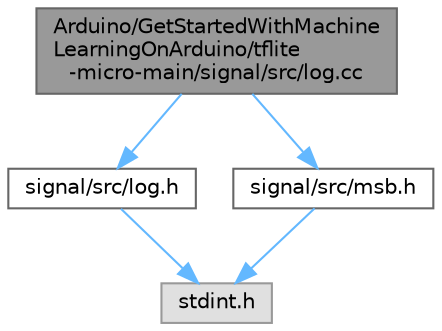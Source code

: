 digraph "Arduino/GetStartedWithMachineLearningOnArduino/tflite-micro-main/signal/src/log.cc"
{
 // LATEX_PDF_SIZE
  bgcolor="transparent";
  edge [fontname=Helvetica,fontsize=10,labelfontname=Helvetica,labelfontsize=10];
  node [fontname=Helvetica,fontsize=10,shape=box,height=0.2,width=0.4];
  Node1 [id="Node000001",label="Arduino/GetStartedWithMachine\lLearningOnArduino/tflite\l-micro-main/signal/src/log.cc",height=0.2,width=0.4,color="gray40", fillcolor="grey60", style="filled", fontcolor="black",tooltip=" "];
  Node1 -> Node2 [id="edge1_Node000001_Node000002",color="steelblue1",style="solid",tooltip=" "];
  Node2 [id="Node000002",label="signal/src/log.h",height=0.2,width=0.4,color="grey40", fillcolor="white", style="filled",URL="$log_8h.html",tooltip=" "];
  Node2 -> Node3 [id="edge2_Node000002_Node000003",color="steelblue1",style="solid",tooltip=" "];
  Node3 [id="Node000003",label="stdint.h",height=0.2,width=0.4,color="grey60", fillcolor="#E0E0E0", style="filled",tooltip=" "];
  Node1 -> Node4 [id="edge3_Node000001_Node000004",color="steelblue1",style="solid",tooltip=" "];
  Node4 [id="Node000004",label="signal/src/msb.h",height=0.2,width=0.4,color="grey40", fillcolor="white", style="filled",URL="$msb_8h.html",tooltip=" "];
  Node4 -> Node3 [id="edge4_Node000004_Node000003",color="steelblue1",style="solid",tooltip=" "];
}
